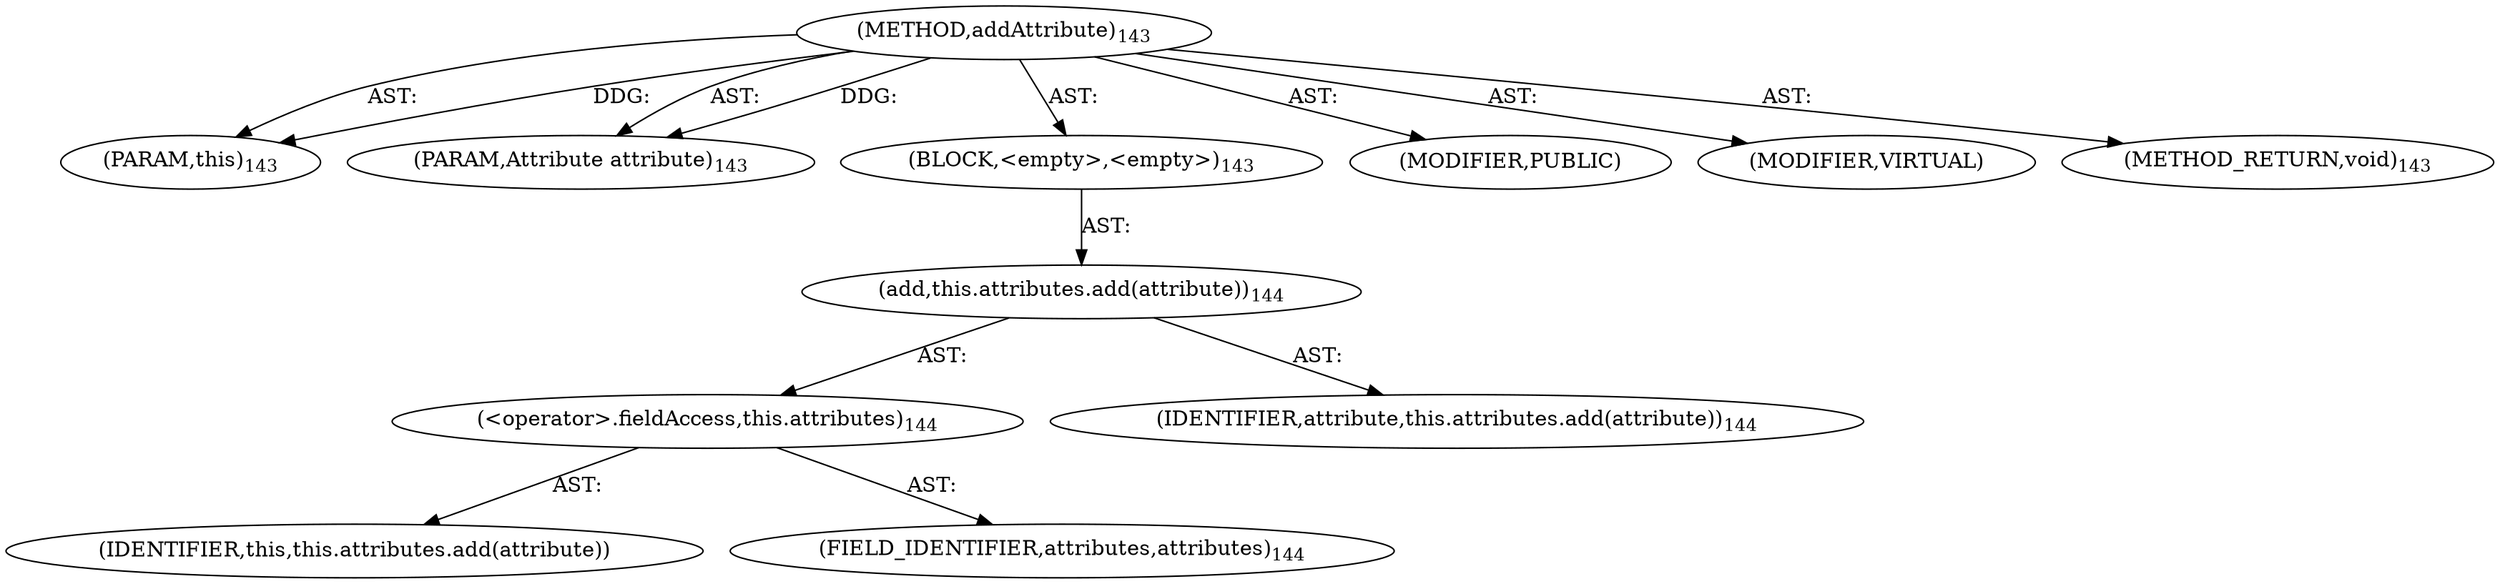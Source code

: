 digraph "addAttribute" {  
"111669149700" [label = <(METHOD,addAttribute)<SUB>143</SUB>> ]
"115964117005" [label = <(PARAM,this)<SUB>143</SUB>> ]
"115964117006" [label = <(PARAM,Attribute attribute)<SUB>143</SUB>> ]
"25769803780" [label = <(BLOCK,&lt;empty&gt;,&lt;empty&gt;)<SUB>143</SUB>> ]
"30064771078" [label = <(add,this.attributes.add(attribute))<SUB>144</SUB>> ]
"30064771079" [label = <(&lt;operator&gt;.fieldAccess,this.attributes)<SUB>144</SUB>> ]
"68719476754" [label = <(IDENTIFIER,this,this.attributes.add(attribute))> ]
"55834574851" [label = <(FIELD_IDENTIFIER,attributes,attributes)<SUB>144</SUB>> ]
"68719476755" [label = <(IDENTIFIER,attribute,this.attributes.add(attribute))<SUB>144</SUB>> ]
"133143986192" [label = <(MODIFIER,PUBLIC)> ]
"133143986193" [label = <(MODIFIER,VIRTUAL)> ]
"128849018884" [label = <(METHOD_RETURN,void)<SUB>143</SUB>> ]
  "111669149700" -> "115964117005"  [ label = "AST: "] 
  "111669149700" -> "115964117006"  [ label = "AST: "] 
  "111669149700" -> "25769803780"  [ label = "AST: "] 
  "111669149700" -> "133143986192"  [ label = "AST: "] 
  "111669149700" -> "133143986193"  [ label = "AST: "] 
  "111669149700" -> "128849018884"  [ label = "AST: "] 
  "25769803780" -> "30064771078"  [ label = "AST: "] 
  "30064771078" -> "30064771079"  [ label = "AST: "] 
  "30064771078" -> "68719476755"  [ label = "AST: "] 
  "30064771079" -> "68719476754"  [ label = "AST: "] 
  "30064771079" -> "55834574851"  [ label = "AST: "] 
  "111669149700" -> "115964117005"  [ label = "DDG: "] 
  "111669149700" -> "115964117006"  [ label = "DDG: "] 
}
